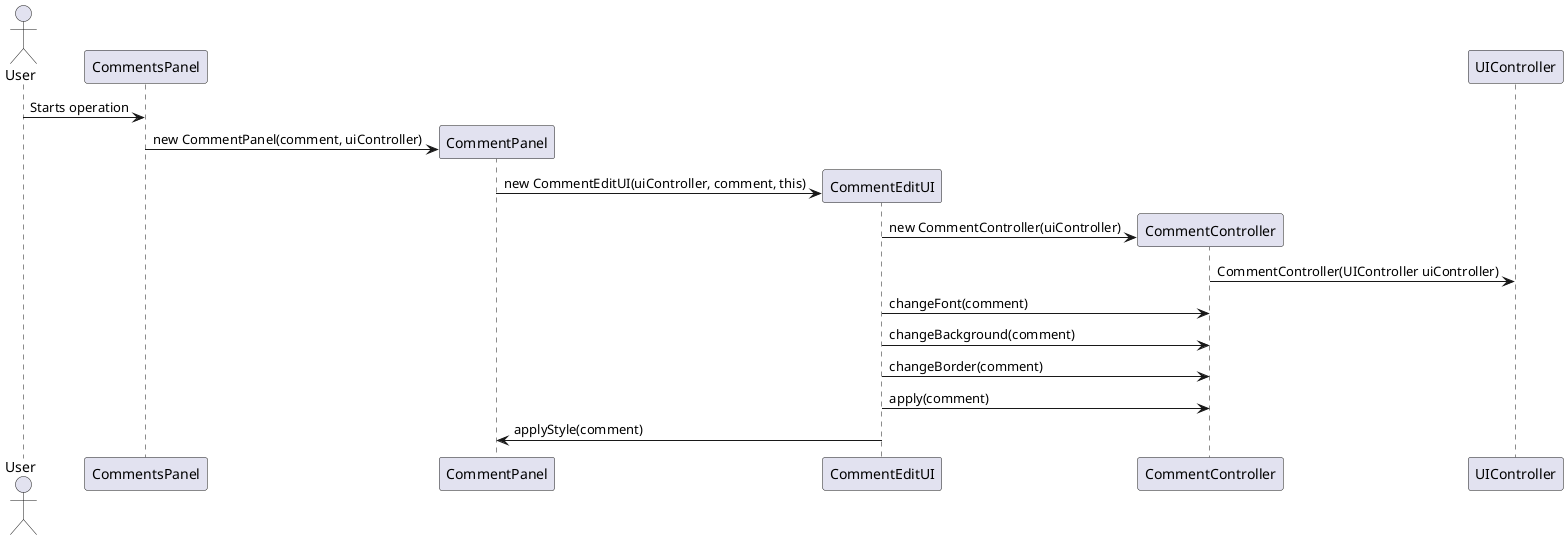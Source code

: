 @startuml doc-files/ipc_02.1_design.png

actor User
participant "CommentsPanel" as UIComments
participant "CommentPanel" as UIComment
participant "CommentEditUI" as UICommentEdit
participant "CommentController" as Control
participant "UIController" as UIControl

User->UIComments: Starts operation
create UIComment
UIComments->UIComment: new CommentPanel(comment, uiController)
create UICommentEdit
UIComment->UICommentEdit: new CommentEditUI(uiController, comment, this)
create Control
UICommentEdit->Control:new CommentController(uiController)
Control->UIControl:CommentController(UIController uiController)
UICommentEdit->Control:changeFont(comment)
UICommentEdit->Control:changeBackground(comment)
UICommentEdit->Control:changeBorder(comment)
UICommentEdit->Control:apply(comment)
UICommentEdit->UIComment:applyStyle(comment)


@enduml
